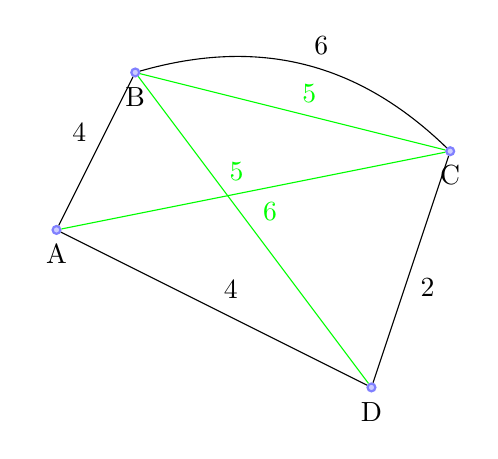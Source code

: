 \tikzstyle{place}=[circle,draw=blue!50,fill=blue!20,thick,inner sep=1pt]
\begin{tikzpicture}[>=stealth,auto]
    % draw nodes (pgf/TikZ v2.00 manual sections 3.4, 3.7, 3.9)
    \node (A) at (0,2) [place, label=below:A] {};
    \node (B) at (1,4) [place, label=below:B] {};
    \node (C) at (5,3) [place, label=below:C] {};
    \node (D) at (4,0) [place, label=below:D] {};
    
    \draw (A) -- (B) node [midway] {4};
    \draw (A) -- (D) node [midway] {4};
    \path (B) edge [bend left] node {6} (C);
    \draw (C) -- (D) node [midway] {2};
    \draw [green] (A) -- (C) node [midway] {5};
    \draw [green] (B) -- (C) node [midway] {5};
    \draw [green] (B) -- (D) node [midway] {6};
\end{tikzpicture}
